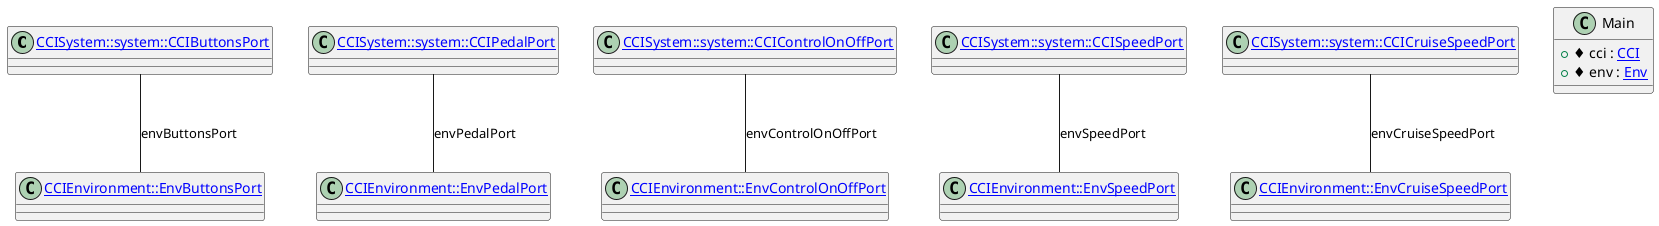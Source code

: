 

@startuml


	class "[[CCISystem%3A%3Asystem%3A%3ACCIButtonsPort-Class.svg CCISystem::system::CCIButtonsPort]]" as CCISystem_system_CCIButtonsPort
	class "[[CCIEnvironment%3A%3AEnvButtonsPort-Class.svg CCIEnvironment::EnvButtonsPort]]" as CCIEnvironment_EnvButtonsPort
	class "[[CCISystem%3A%3Asystem%3A%3ACCIPedalPort-Class.svg CCISystem::system::CCIPedalPort]]" as CCISystem_system_CCIPedalPort
	class "[[CCIEnvironment%3A%3AEnvPedalPort-Class.svg CCIEnvironment::EnvPedalPort]]" as CCIEnvironment_EnvPedalPort
	class "[[CCISystem%3A%3Asystem%3A%3ACCIControlOnOffPort-Class.svg CCISystem::system::CCIControlOnOffPort]]" as CCISystem_system_CCIControlOnOffPort
	class "[[CCIEnvironment%3A%3AEnvControlOnOffPort-Class.svg CCIEnvironment::EnvControlOnOffPort]]" as CCIEnvironment_EnvControlOnOffPort
	class "[[CCISystem%3A%3Asystem%3A%3ACCISpeedPort-Class.svg CCISystem::system::CCISpeedPort]]" as CCISystem_system_CCISpeedPort
	class "[[CCIEnvironment%3A%3AEnvSpeedPort-Class.svg CCIEnvironment::EnvSpeedPort]]" as CCIEnvironment_EnvSpeedPort
	class "[[CCISystem%3A%3Asystem%3A%3ACCICruiseSpeedPort-Class.svg CCISystem::system::CCICruiseSpeedPort]]" as CCISystem_system_CCICruiseSpeedPort
	class "[[CCIEnvironment%3A%3AEnvCruiseSpeedPort-Class.svg CCIEnvironment::EnvCruiseSpeedPort]]" as CCIEnvironment_EnvCruiseSpeedPort
	class "Main" as CCICS_Main {
		+♦ cci : [[CCISystem%3A%3Asystem%3A%3ACCI-Class.svg CCI]]
		+♦ env : [[CCIEnvironment%3A%3AEnv-Class.svg Env]]
	}
	CCISystem_system_CCIButtonsPort -- CCIEnvironment_EnvButtonsPort : envButtonsPort
	CCISystem_system_CCIPedalPort -- CCIEnvironment_EnvPedalPort : envPedalPort
	CCISystem_system_CCIControlOnOffPort -- CCIEnvironment_EnvControlOnOffPort : envControlOnOffPort
	CCISystem_system_CCISpeedPort -- CCIEnvironment_EnvSpeedPort : envSpeedPort
	CCISystem_system_CCICruiseSpeedPort -- CCIEnvironment_EnvCruiseSpeedPort : envCruiseSpeedPort
@enduml
